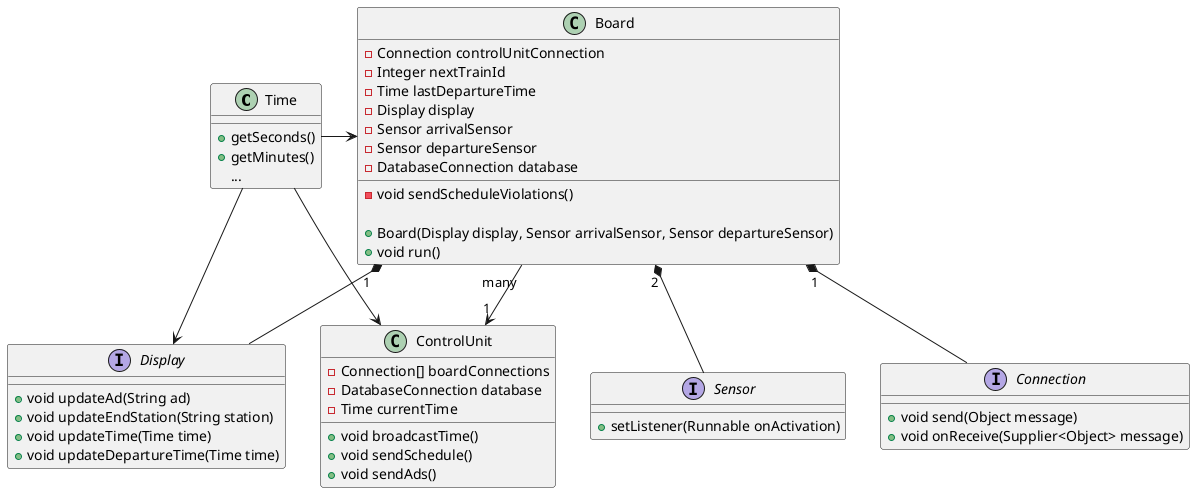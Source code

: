 @startuml
class Time {
	+getSeconds()
	+getMinutes()
	{method}...
}

interface Display {
	+void updateAd(String ad)
	+void updateEndStation(String station)
	+void updateTime(Time time)
	+void updateDepartureTime(Time time)
}

interface Sensor {
	+setListener(Runnable onActivation)
}

interface Connection {
	+void send(Object message)
	+void onReceive(Supplier<Object> message)
}

class ControlUnit {
	-Connection[] boardConnections
	-DatabaseConnection database
	-Time currentTime

	+void broadcastTime()
	+void sendSchedule()
	+void sendAds()
}

class Board {
	-Connection controlUnitConnection
	-Integer nextTrainId
	-Time lastDepartureTime
	-Display display
	-Sensor arrivalSensor
	-Sensor departureSensor
	-DatabaseConnection database 

	-void sendScheduleViolations()

	+Board(Display display, Sensor arrivalSensor, Sensor departureSensor)
	+void run()
}

Board "1" *-- Display
Board "1" *-- Connection
Board "2" *-- Sensor
Board "many" --> "1" ControlUnit
Time --> Display
Time --> ControlUnit
Time -> Board

@enduml